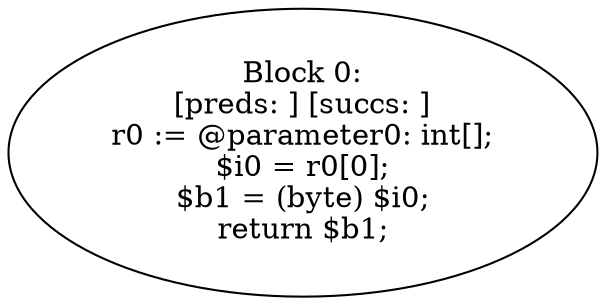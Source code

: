 digraph "unitGraph" {
    "Block 0:
[preds: ] [succs: ]
r0 := @parameter0: int[];
$i0 = r0[0];
$b1 = (byte) $i0;
return $b1;
"
}
